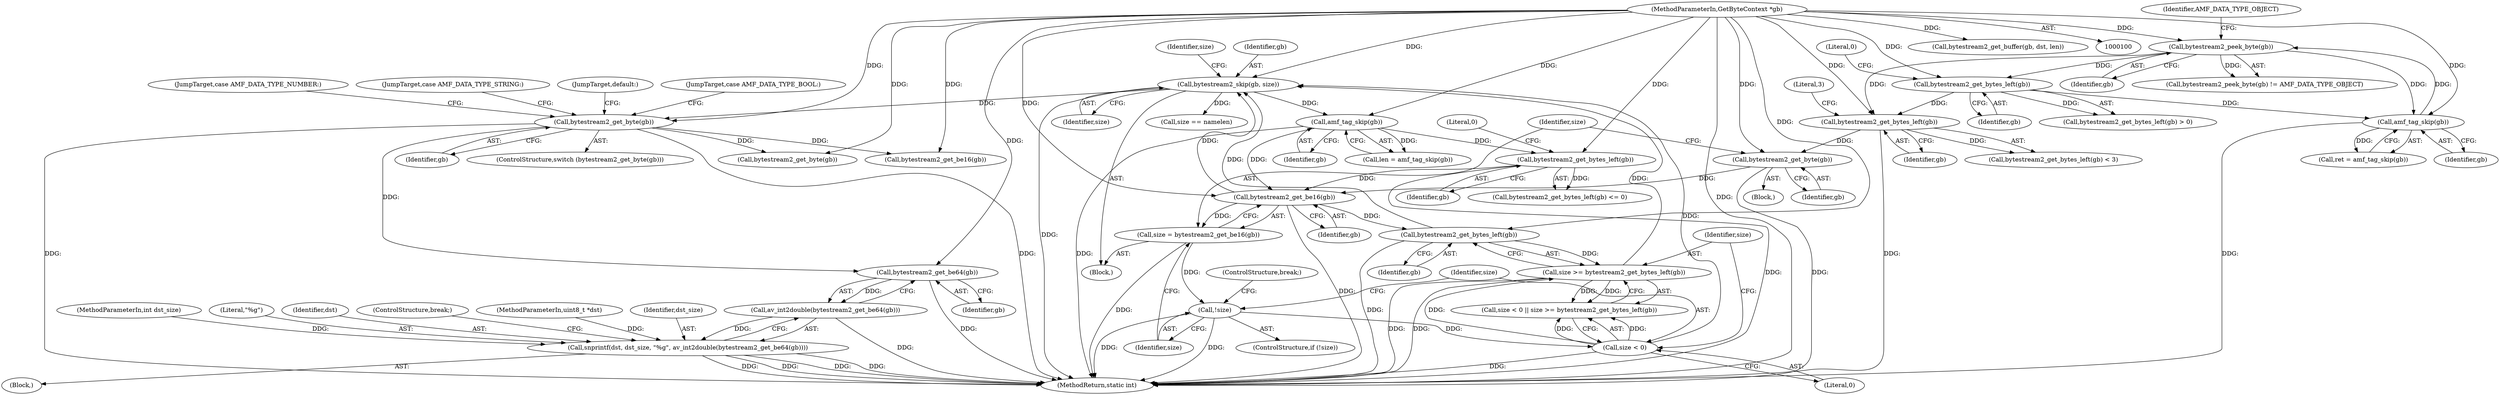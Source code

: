 digraph "0_FFmpeg_ffcc82219cef0928bed2d558b19ef6ea35634130@pointer" {
"1000196" [label="(Call,bytestream2_get_be64(gb))"];
"1000187" [label="(Call,bytestream2_get_byte(gb))"];
"1000168" [label="(Call,bytestream2_skip(gb, size))"];
"1000163" [label="(Call,bytestream2_get_bytes_left(gb))"];
"1000150" [label="(Call,bytestream2_get_be16(gb))"];
"1000259" [label="(Call,bytestream2_get_bytes_left(gb))"];
"1000251" [label="(Call,amf_tag_skip(gb))"];
"1000101" [label="(MethodParameterIn,GetByteContext *gb)"];
"1000143" [label="(Call,bytestream2_get_byte(gb))"];
"1000137" [label="(Call,bytestream2_get_bytes_left(gb))"];
"1000115" [label="(Call,bytestream2_peek_byte(gb))"];
"1000126" [label="(Call,amf_tag_skip(gb))"];
"1000119" [label="(Call,bytestream2_get_bytes_left(gb))"];
"1000158" [label="(Call,size < 0)"];
"1000153" [label="(Call,!size)"];
"1000148" [label="(Call,size = bytestream2_get_be16(gb))"];
"1000161" [label="(Call,size >= bytestream2_get_bytes_left(gb))"];
"1000195" [label="(Call,av_int2double(bytestream2_get_be64(gb)))"];
"1000191" [label="(Call,snprintf(dst, dst_size, \"%g\", av_int2double(bytestream2_get_be64(gb))))"];
"1000173" [label="(Call,size == namelen)"];
"1000143" [label="(Call,bytestream2_get_byte(gb))"];
"1000190" [label="(JumpTarget,case AMF_DATA_TYPE_NUMBER:)"];
"1000161" [label="(Call,size >= bytestream2_get_bytes_left(gb))"];
"1000258" [label="(Call,bytestream2_get_bytes_left(gb) <= 0)"];
"1000116" [label="(Identifier,gb)"];
"1000124" [label="(Call,ret = amf_tag_skip(gb))"];
"1000194" [label="(Literal,\"%g\")"];
"1000151" [label="(Identifier,gb)"];
"1000192" [label="(Identifier,dst)"];
"1000114" [label="(Call,bytestream2_peek_byte(gb) != AMF_DATA_TYPE_OBJECT)"];
"1000137" [label="(Call,bytestream2_get_bytes_left(gb))"];
"1000168" [label="(Call,bytestream2_skip(gb, size))"];
"1000150" [label="(Call,bytestream2_get_be16(gb))"];
"1000186" [label="(ControlStructure,switch (bytestream2_get_byte(gb)))"];
"1000252" [label="(Identifier,gb)"];
"1000210" [label="(JumpTarget,case AMF_DATA_TYPE_STRING:)"];
"1000118" [label="(Call,bytestream2_get_bytes_left(gb) > 0)"];
"1000195" [label="(Call,av_int2double(bytestream2_get_be64(gb)))"];
"1000152" [label="(ControlStructure,if (!size))"];
"1000155" [label="(ControlStructure,break;)"];
"1000115" [label="(Call,bytestream2_peek_byte(gb))"];
"1000164" [label="(Identifier,gb)"];
"1000174" [label="(Identifier,size)"];
"1000119" [label="(Call,bytestream2_get_bytes_left(gb))"];
"1000159" [label="(Identifier,size)"];
"1000191" [label="(Call,snprintf(dst, dst_size, \"%g\", av_int2double(bytestream2_get_be64(gb))))"];
"1000261" [label="(Literal,0)"];
"1000251" [label="(Call,amf_tag_skip(gb))"];
"1000105" [label="(Block,)"];
"1000120" [label="(Identifier,gb)"];
"1000187" [label="(Call,bytestream2_get_byte(gb))"];
"1000162" [label="(Identifier,size)"];
"1000198" [label="(ControlStructure,break;)"];
"1000138" [label="(Identifier,gb)"];
"1000157" [label="(Call,size < 0 || size >= bytestream2_get_bytes_left(gb))"];
"1000127" [label="(Identifier,gb)"];
"1000197" [label="(Identifier,gb)"];
"1000126" [label="(Call,amf_tag_skip(gb))"];
"1000144" [label="(Identifier,gb)"];
"1000205" [label="(Call,bytestream2_get_byte(gb))"];
"1000259" [label="(Call,bytestream2_get_bytes_left(gb))"];
"1000117" [label="(Identifier,AMF_DATA_TYPE_OBJECT)"];
"1000249" [label="(Call,len = amf_tag_skip(gb))"];
"1000189" [label="(Block,)"];
"1000213" [label="(Call,bytestream2_get_be16(gb))"];
"1000233" [label="(Call,bytestream2_get_buffer(gb, dst, len))"];
"1000170" [label="(Identifier,size)"];
"1000103" [label="(MethodParameterIn,uint8_t *dst)"];
"1000146" [label="(Block,)"];
"1000121" [label="(Literal,0)"];
"1000101" [label="(MethodParameterIn,GetByteContext *gb)"];
"1000260" [label="(Identifier,gb)"];
"1000139" [label="(Literal,3)"];
"1000158" [label="(Call,size < 0)"];
"1000196" [label="(Call,bytestream2_get_be64(gb))"];
"1000148" [label="(Call,size = bytestream2_get_be16(gb))"];
"1000163" [label="(Call,bytestream2_get_bytes_left(gb))"];
"1000149" [label="(Identifier,size)"];
"1000153" [label="(Call,!size)"];
"1000243" [label="(JumpTarget,default:)"];
"1000268" [label="(MethodReturn,static int)"];
"1000154" [label="(Identifier,size)"];
"1000188" [label="(Identifier,gb)"];
"1000160" [label="(Literal,0)"];
"1000193" [label="(Identifier,dst_size)"];
"1000104" [label="(MethodParameterIn,int dst_size)"];
"1000199" [label="(JumpTarget,case AMF_DATA_TYPE_BOOL:)"];
"1000169" [label="(Identifier,gb)"];
"1000136" [label="(Call,bytestream2_get_bytes_left(gb) < 3)"];
"1000196" -> "1000195"  [label="AST: "];
"1000196" -> "1000197"  [label="CFG: "];
"1000197" -> "1000196"  [label="AST: "];
"1000195" -> "1000196"  [label="CFG: "];
"1000196" -> "1000268"  [label="DDG: "];
"1000196" -> "1000195"  [label="DDG: "];
"1000187" -> "1000196"  [label="DDG: "];
"1000101" -> "1000196"  [label="DDG: "];
"1000187" -> "1000186"  [label="AST: "];
"1000187" -> "1000188"  [label="CFG: "];
"1000188" -> "1000187"  [label="AST: "];
"1000190" -> "1000187"  [label="CFG: "];
"1000199" -> "1000187"  [label="CFG: "];
"1000210" -> "1000187"  [label="CFG: "];
"1000243" -> "1000187"  [label="CFG: "];
"1000187" -> "1000268"  [label="DDG: "];
"1000187" -> "1000268"  [label="DDG: "];
"1000168" -> "1000187"  [label="DDG: "];
"1000101" -> "1000187"  [label="DDG: "];
"1000187" -> "1000205"  [label="DDG: "];
"1000187" -> "1000213"  [label="DDG: "];
"1000168" -> "1000146"  [label="AST: "];
"1000168" -> "1000170"  [label="CFG: "];
"1000169" -> "1000168"  [label="AST: "];
"1000170" -> "1000168"  [label="AST: "];
"1000174" -> "1000168"  [label="CFG: "];
"1000168" -> "1000268"  [label="DDG: "];
"1000163" -> "1000168"  [label="DDG: "];
"1000150" -> "1000168"  [label="DDG: "];
"1000101" -> "1000168"  [label="DDG: "];
"1000158" -> "1000168"  [label="DDG: "];
"1000161" -> "1000168"  [label="DDG: "];
"1000168" -> "1000173"  [label="DDG: "];
"1000168" -> "1000251"  [label="DDG: "];
"1000163" -> "1000161"  [label="AST: "];
"1000163" -> "1000164"  [label="CFG: "];
"1000164" -> "1000163"  [label="AST: "];
"1000161" -> "1000163"  [label="CFG: "];
"1000163" -> "1000268"  [label="DDG: "];
"1000163" -> "1000161"  [label="DDG: "];
"1000150" -> "1000163"  [label="DDG: "];
"1000101" -> "1000163"  [label="DDG: "];
"1000150" -> "1000148"  [label="AST: "];
"1000150" -> "1000151"  [label="CFG: "];
"1000151" -> "1000150"  [label="AST: "];
"1000148" -> "1000150"  [label="CFG: "];
"1000150" -> "1000268"  [label="DDG: "];
"1000150" -> "1000148"  [label="DDG: "];
"1000259" -> "1000150"  [label="DDG: "];
"1000251" -> "1000150"  [label="DDG: "];
"1000143" -> "1000150"  [label="DDG: "];
"1000101" -> "1000150"  [label="DDG: "];
"1000259" -> "1000258"  [label="AST: "];
"1000259" -> "1000260"  [label="CFG: "];
"1000260" -> "1000259"  [label="AST: "];
"1000261" -> "1000259"  [label="CFG: "];
"1000259" -> "1000268"  [label="DDG: "];
"1000259" -> "1000258"  [label="DDG: "];
"1000251" -> "1000259"  [label="DDG: "];
"1000101" -> "1000259"  [label="DDG: "];
"1000251" -> "1000249"  [label="AST: "];
"1000251" -> "1000252"  [label="CFG: "];
"1000252" -> "1000251"  [label="AST: "];
"1000249" -> "1000251"  [label="CFG: "];
"1000251" -> "1000268"  [label="DDG: "];
"1000251" -> "1000249"  [label="DDG: "];
"1000101" -> "1000251"  [label="DDG: "];
"1000101" -> "1000100"  [label="AST: "];
"1000101" -> "1000268"  [label="DDG: "];
"1000101" -> "1000115"  [label="DDG: "];
"1000101" -> "1000119"  [label="DDG: "];
"1000101" -> "1000126"  [label="DDG: "];
"1000101" -> "1000137"  [label="DDG: "];
"1000101" -> "1000143"  [label="DDG: "];
"1000101" -> "1000205"  [label="DDG: "];
"1000101" -> "1000213"  [label="DDG: "];
"1000101" -> "1000233"  [label="DDG: "];
"1000143" -> "1000105"  [label="AST: "];
"1000143" -> "1000144"  [label="CFG: "];
"1000144" -> "1000143"  [label="AST: "];
"1000149" -> "1000143"  [label="CFG: "];
"1000143" -> "1000268"  [label="DDG: "];
"1000137" -> "1000143"  [label="DDG: "];
"1000137" -> "1000136"  [label="AST: "];
"1000137" -> "1000138"  [label="CFG: "];
"1000138" -> "1000137"  [label="AST: "];
"1000139" -> "1000137"  [label="CFG: "];
"1000137" -> "1000268"  [label="DDG: "];
"1000137" -> "1000136"  [label="DDG: "];
"1000115" -> "1000137"  [label="DDG: "];
"1000119" -> "1000137"  [label="DDG: "];
"1000115" -> "1000114"  [label="AST: "];
"1000115" -> "1000116"  [label="CFG: "];
"1000116" -> "1000115"  [label="AST: "];
"1000117" -> "1000115"  [label="CFG: "];
"1000115" -> "1000114"  [label="DDG: "];
"1000126" -> "1000115"  [label="DDG: "];
"1000115" -> "1000119"  [label="DDG: "];
"1000115" -> "1000126"  [label="DDG: "];
"1000126" -> "1000124"  [label="AST: "];
"1000126" -> "1000127"  [label="CFG: "];
"1000127" -> "1000126"  [label="AST: "];
"1000124" -> "1000126"  [label="CFG: "];
"1000126" -> "1000268"  [label="DDG: "];
"1000126" -> "1000124"  [label="DDG: "];
"1000119" -> "1000126"  [label="DDG: "];
"1000119" -> "1000118"  [label="AST: "];
"1000119" -> "1000120"  [label="CFG: "];
"1000120" -> "1000119"  [label="AST: "];
"1000121" -> "1000119"  [label="CFG: "];
"1000119" -> "1000118"  [label="DDG: "];
"1000158" -> "1000157"  [label="AST: "];
"1000158" -> "1000160"  [label="CFG: "];
"1000159" -> "1000158"  [label="AST: "];
"1000160" -> "1000158"  [label="AST: "];
"1000162" -> "1000158"  [label="CFG: "];
"1000157" -> "1000158"  [label="CFG: "];
"1000158" -> "1000268"  [label="DDG: "];
"1000158" -> "1000157"  [label="DDG: "];
"1000158" -> "1000157"  [label="DDG: "];
"1000153" -> "1000158"  [label="DDG: "];
"1000158" -> "1000161"  [label="DDG: "];
"1000153" -> "1000152"  [label="AST: "];
"1000153" -> "1000154"  [label="CFG: "];
"1000154" -> "1000153"  [label="AST: "];
"1000155" -> "1000153"  [label="CFG: "];
"1000159" -> "1000153"  [label="CFG: "];
"1000153" -> "1000268"  [label="DDG: "];
"1000153" -> "1000268"  [label="DDG: "];
"1000148" -> "1000153"  [label="DDG: "];
"1000148" -> "1000146"  [label="AST: "];
"1000149" -> "1000148"  [label="AST: "];
"1000154" -> "1000148"  [label="CFG: "];
"1000148" -> "1000268"  [label="DDG: "];
"1000161" -> "1000157"  [label="AST: "];
"1000162" -> "1000161"  [label="AST: "];
"1000157" -> "1000161"  [label="CFG: "];
"1000161" -> "1000268"  [label="DDG: "];
"1000161" -> "1000268"  [label="DDG: "];
"1000161" -> "1000157"  [label="DDG: "];
"1000161" -> "1000157"  [label="DDG: "];
"1000195" -> "1000191"  [label="AST: "];
"1000191" -> "1000195"  [label="CFG: "];
"1000195" -> "1000268"  [label="DDG: "];
"1000195" -> "1000191"  [label="DDG: "];
"1000191" -> "1000189"  [label="AST: "];
"1000192" -> "1000191"  [label="AST: "];
"1000193" -> "1000191"  [label="AST: "];
"1000194" -> "1000191"  [label="AST: "];
"1000198" -> "1000191"  [label="CFG: "];
"1000191" -> "1000268"  [label="DDG: "];
"1000191" -> "1000268"  [label="DDG: "];
"1000191" -> "1000268"  [label="DDG: "];
"1000191" -> "1000268"  [label="DDG: "];
"1000103" -> "1000191"  [label="DDG: "];
"1000104" -> "1000191"  [label="DDG: "];
}
